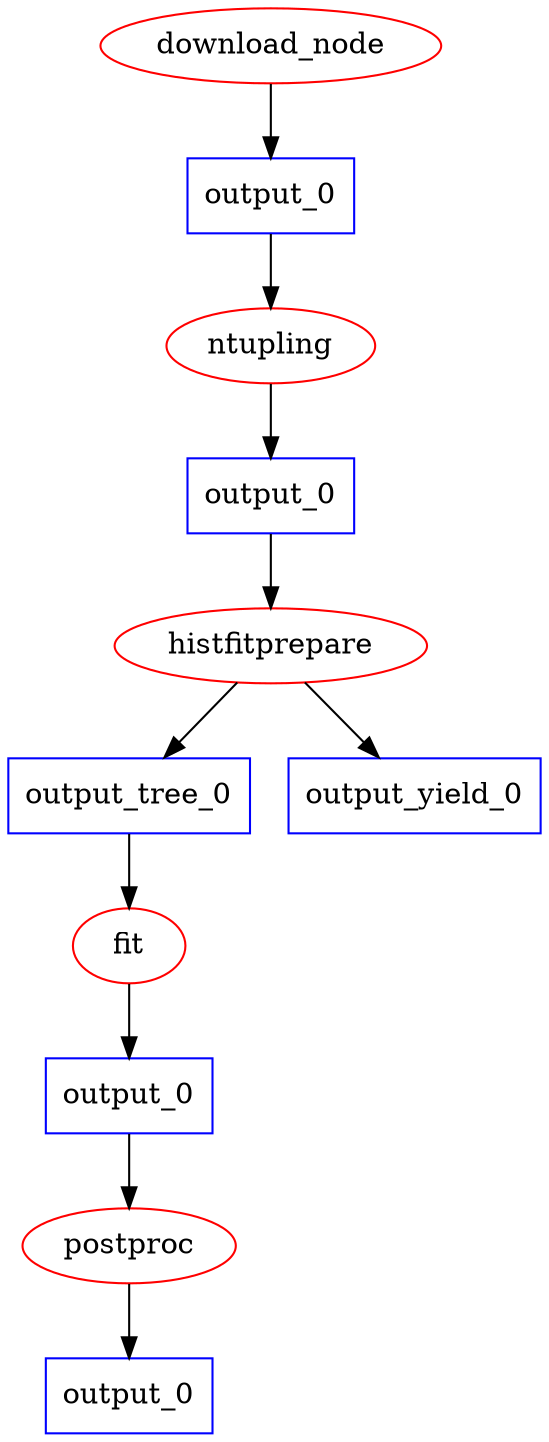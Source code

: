 strict digraph  {
	node [label="\N"];
	"a3ca46e8-a017-11e5-8a0c-98fe944a88e0"	 [color=red,
		label=fit,
		nodeobj="<Node id: a3ca46e8-a017-11e5-8a0c-98fe944a88e0 state: SUCCESS>"];
	output_fit_output_0	 [color=blue,
		label=output_0,
		shape=box];
	"a3ca46e8-a017-11e5-8a0c-98fe944a88e0" -> output_fit_output_0;
	output_download_node_output_0	 [color=blue,
		label=output_0,
		shape=box];
	"a23ccf6b-a017-11e5-88ad-98fe944a88e0"	 [color=red,
		label=ntupling,
		nodeobj="<Node id: a23ccf6b-a017-11e5-88ad-98fe944a88e0 state: SUCCESS>"];
	output_download_node_output_0 -> "a23ccf6b-a017-11e5-88ad-98fe944a88e0";
	output_postproc_output_0	 [color=blue,
		label=output_0,
		shape=box];
	"a49245bd-a017-11e5-9bfa-98fe944a88e0"	 [color=red,
		label=postproc,
		nodeobj="<Node id: a49245bd-a017-11e5-9bfa-98fe944a88e0 state: SUCCESS>"];
	output_fit_output_0 -> "a49245bd-a017-11e5-9bfa-98fe944a88e0";
	"a30382d7-a017-11e5-9eff-98fe944a88e0"	 [color=red,
		label=histfitprepare,
		nodeobj="<Node id: a30382d7-a017-11e5-9eff-98fe944a88e0 state: SUCCESS>"];
	output_histfitprepare_output_tree_0	 [color=blue,
		label=output_tree_0,
		shape=box];
	"a30382d7-a017-11e5-9eff-98fe944a88e0" -> output_histfitprepare_output_tree_0;
	output_histfitprepare_output_yield_0	 [color=blue,
		label=output_yield_0,
		shape=box];
	"a30382d7-a017-11e5-9eff-98fe944a88e0" -> output_histfitprepare_output_yield_0;
	output_histfitprepare_output_tree_0 -> "a3ca46e8-a017-11e5-8a0c-98fe944a88e0";
	"a49245bd-a017-11e5-9bfa-98fe944a88e0" -> output_postproc_output_0;
	"a1784411-a017-11e5-9063-98fe944a88e0"	 [color=red,
		label=download_node,
		nodeobj="<Node id: a1784411-a017-11e5-9063-98fe944a88e0 state: SUCCESS>"];
	"a1784411-a017-11e5-9063-98fe944a88e0" -> output_download_node_output_0;
	output_ntupling_output_0	 [color=blue,
		label=output_0,
		shape=box];
	output_ntupling_output_0 -> "a30382d7-a017-11e5-9eff-98fe944a88e0";
	"a23ccf6b-a017-11e5-88ad-98fe944a88e0" -> output_ntupling_output_0;
}
